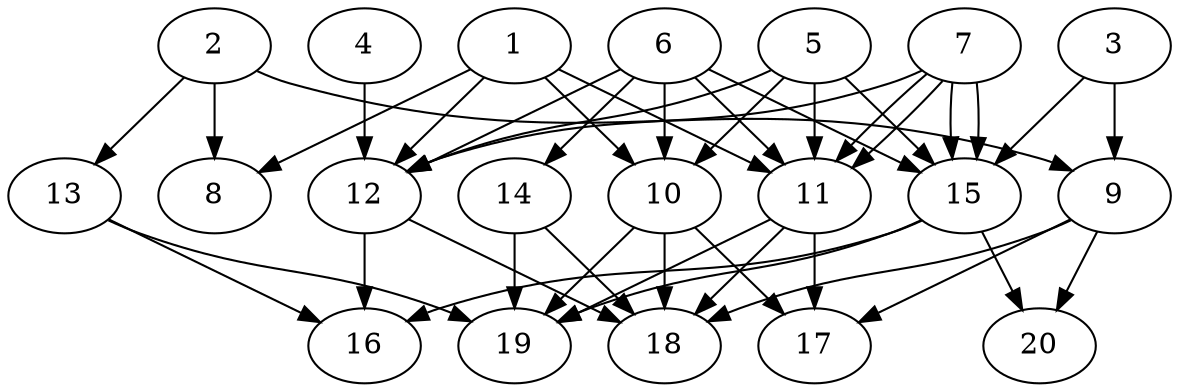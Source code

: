 // DAG automatically generated by daggen at Thu Oct  3 13:58:43 2019
// ./daggen --dot -n 20 --ccr 0.5 --fat 0.7 --regular 0.5 --density 0.7 --mindata 5242880 --maxdata 52428800 
digraph G {
  1 [size="67125248", alpha="0.12", expect_size="33562624"] 
  1 -> 8 [size ="33562624"]
  1 -> 10 [size ="33562624"]
  1 -> 11 [size ="33562624"]
  1 -> 12 [size ="33562624"]
  2 [size="36677632", alpha="0.07", expect_size="18338816"] 
  2 -> 8 [size ="18338816"]
  2 -> 9 [size ="18338816"]
  2 -> 13 [size ="18338816"]
  3 [size="90032128", alpha="0.16", expect_size="45016064"] 
  3 -> 9 [size ="45016064"]
  3 -> 15 [size ="45016064"]
  4 [size="20443136", alpha="0.04", expect_size="10221568"] 
  4 -> 12 [size ="10221568"]
  5 [size="10940416", alpha="0.15", expect_size="5470208"] 
  5 -> 10 [size ="5470208"]
  5 -> 11 [size ="5470208"]
  5 -> 12 [size ="5470208"]
  5 -> 15 [size ="5470208"]
  6 [size="90482688", alpha="0.12", expect_size="45241344"] 
  6 -> 10 [size ="45241344"]
  6 -> 11 [size ="45241344"]
  6 -> 12 [size ="45241344"]
  6 -> 14 [size ="45241344"]
  6 -> 15 [size ="45241344"]
  7 [size="92737536", alpha="0.12", expect_size="46368768"] 
  7 -> 11 [size ="46368768"]
  7 -> 11 [size ="46368768"]
  7 -> 12 [size ="46368768"]
  7 -> 15 [size ="46368768"]
  7 -> 15 [size ="46368768"]
  8 [size="71587840", alpha="0.10", expect_size="35793920"] 
  9 [size="104376320", alpha="0.01", expect_size="52188160"] 
  9 -> 17 [size ="52188160"]
  9 -> 18 [size ="52188160"]
  9 -> 20 [size ="52188160"]
  10 [size="49369088", alpha="0.12", expect_size="24684544"] 
  10 -> 17 [size ="24684544"]
  10 -> 18 [size ="24684544"]
  10 -> 19 [size ="24684544"]
  11 [size="83396608", alpha="0.05", expect_size="41698304"] 
  11 -> 17 [size ="41698304"]
  11 -> 18 [size ="41698304"]
  11 -> 19 [size ="41698304"]
  12 [size="45764608", alpha="0.05", expect_size="22882304"] 
  12 -> 16 [size ="22882304"]
  12 -> 18 [size ="22882304"]
  13 [size="78487552", alpha="0.19", expect_size="39243776"] 
  13 -> 16 [size ="39243776"]
  13 -> 19 [size ="39243776"]
  14 [size="58769408", alpha="0.02", expect_size="29384704"] 
  14 -> 18 [size ="29384704"]
  14 -> 19 [size ="29384704"]
  15 [size="75429888", alpha="0.09", expect_size="37714944"] 
  15 -> 16 [size ="37714944"]
  15 -> 19 [size ="37714944"]
  15 -> 20 [size ="37714944"]
  16 [size="53051392", alpha="0.16", expect_size="26525696"] 
  17 [size="16871424", alpha="0.08", expect_size="8435712"] 
  18 [size="72525824", alpha="0.13", expect_size="36262912"] 
  19 [size="23695360", alpha="0.01", expect_size="11847680"] 
  20 [size="27367424", alpha="0.18", expect_size="13683712"] 
}
